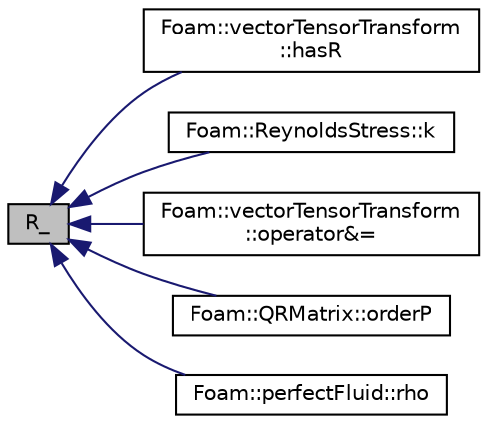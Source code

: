 digraph "R_"
{
  bgcolor="transparent";
  edge [fontname="Helvetica",fontsize="10",labelfontname="Helvetica",labelfontsize="10"];
  node [fontname="Helvetica",fontsize="10",shape=record];
  rankdir="LR";
  Node1 [label="R_",height=0.2,width=0.4,color="black", fillcolor="grey75", style="filled" fontcolor="black"];
  Node1 -> Node2 [dir="back",color="midnightblue",fontsize="10",style="solid",fontname="Helvetica"];
  Node2 [label="Foam::vectorTensorTransform\l::hasR",height=0.2,width=0.4,color="black",URL="$classFoam_1_1vectorTensorTransform.html#a34e232bb6b5ed6e44e21f75a258bf18b"];
  Node1 -> Node3 [dir="back",color="midnightblue",fontsize="10",style="solid",fontname="Helvetica"];
  Node3 [label="Foam::ReynoldsStress::k",height=0.2,width=0.4,color="black",URL="$classFoam_1_1ReynoldsStress.html#a792144a991ea718f6f92c27b51af4171",tooltip="Return the turbulence kinetic energy. "];
  Node1 -> Node4 [dir="back",color="midnightblue",fontsize="10",style="solid",fontname="Helvetica"];
  Node4 [label="Foam::vectorTensorTransform\l::operator&=",height=0.2,width=0.4,color="black",URL="$classFoam_1_1vectorTensorTransform.html#add5769dfd2f428762a8ccb1a1cdf2ab1"];
  Node1 -> Node5 [dir="back",color="midnightblue",fontsize="10",style="solid",fontname="Helvetica"];
  Node5 [label="Foam::QRMatrix::orderP",height=0.2,width=0.4,color="black",URL="$classFoam_1_1QRMatrix.html#a5525bfab2ee8b79af2073c6accd6ee7e",tooltip="Return the permutation order (P) as a list. "];
  Node1 -> Node6 [dir="back",color="midnightblue",fontsize="10",style="solid",fontname="Helvetica"];
  Node6 [label="Foam::perfectFluid::rho",height=0.2,width=0.4,color="black",URL="$classFoam_1_1perfectFluid.html#a359d9102401045ba4fa2c2a4aecfca71",tooltip="Return density [kg/m^3]. "];
}

